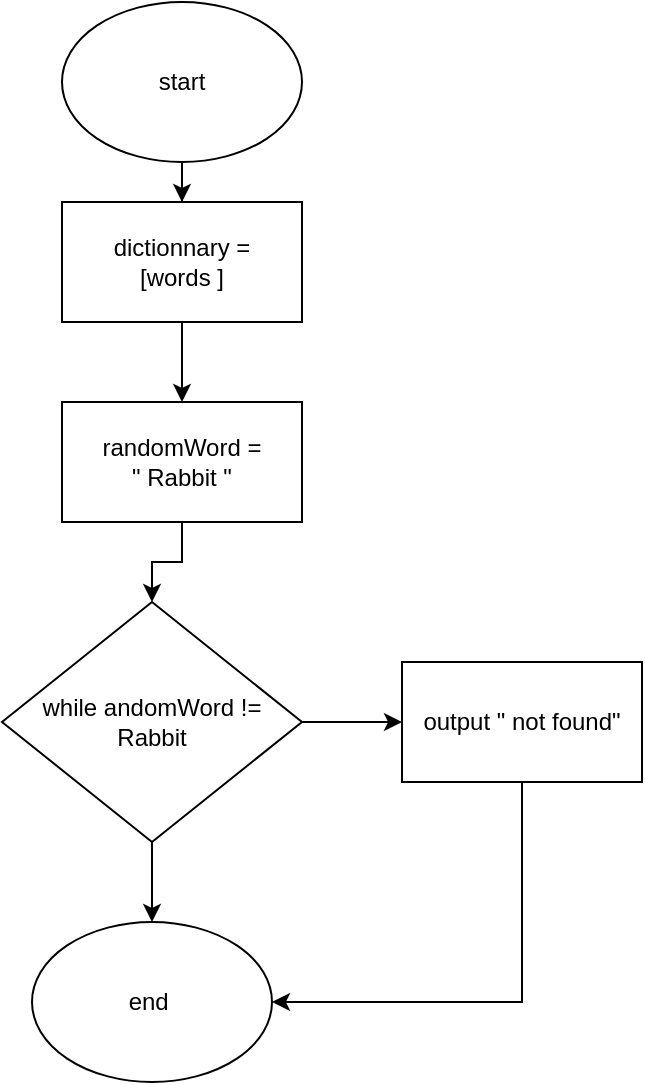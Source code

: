 <mxfile version="27.0.9">
  <diagram name="Page-1" id="K9oWw0ABZeYeirIRk8zI">
    <mxGraphModel dx="1622" dy="509" grid="1" gridSize="10" guides="1" tooltips="1" connect="1" arrows="1" fold="1" page="1" pageScale="1" pageWidth="850" pageHeight="1100" math="0" shadow="0">
      <root>
        <mxCell id="0" />
        <mxCell id="1" parent="0" />
        <mxCell id="QcEKkASpiuedd_H60k3Y-1" value="end&amp;nbsp;" style="ellipse;whiteSpace=wrap;html=1;" parent="1" vertex="1">
          <mxGeometry x="-485" y="490" width="120" height="80" as="geometry" />
        </mxCell>
        <mxCell id="2r6iEMGPeaFFU-bhF9T7-7" value="" style="edgeStyle=orthogonalEdgeStyle;rounded=0;orthogonalLoop=1;jettySize=auto;html=1;" edge="1" parent="1" source="QcEKkASpiuedd_H60k3Y-2" target="QcEKkASpiuedd_H60k3Y-4">
          <mxGeometry relative="1" as="geometry" />
        </mxCell>
        <mxCell id="QcEKkASpiuedd_H60k3Y-2" value="start" style="ellipse;whiteSpace=wrap;html=1;" parent="1" vertex="1">
          <mxGeometry x="-470" y="30" width="120" height="80" as="geometry" />
        </mxCell>
        <mxCell id="2r6iEMGPeaFFU-bhF9T7-5" value="" style="edgeStyle=orthogonalEdgeStyle;rounded=0;orthogonalLoop=1;jettySize=auto;html=1;" edge="1" parent="1" source="QcEKkASpiuedd_H60k3Y-3" target="QcEKkASpiuedd_H60k3Y-6">
          <mxGeometry relative="1" as="geometry" />
        </mxCell>
        <mxCell id="QcEKkASpiuedd_H60k3Y-3" value="randomWord =&lt;div&gt;&quot; Rabbit &quot;&lt;/div&gt;" style="rounded=0;whiteSpace=wrap;html=1;" parent="1" vertex="1">
          <mxGeometry x="-470" y="230" width="120" height="60" as="geometry" />
        </mxCell>
        <mxCell id="2r6iEMGPeaFFU-bhF9T7-6" value="" style="edgeStyle=orthogonalEdgeStyle;rounded=0;orthogonalLoop=1;jettySize=auto;html=1;" edge="1" parent="1" source="QcEKkASpiuedd_H60k3Y-4" target="QcEKkASpiuedd_H60k3Y-3">
          <mxGeometry relative="1" as="geometry" />
        </mxCell>
        <mxCell id="QcEKkASpiuedd_H60k3Y-4" value="dictionnary =&lt;div&gt;[words ]&lt;/div&gt;" style="rounded=0;whiteSpace=wrap;html=1;" parent="1" vertex="1">
          <mxGeometry x="-470" y="130" width="120" height="60" as="geometry" />
        </mxCell>
        <mxCell id="2r6iEMGPeaFFU-bhF9T7-2" value="" style="edgeStyle=orthogonalEdgeStyle;rounded=0;orthogonalLoop=1;jettySize=auto;html=1;" edge="1" parent="1" source="QcEKkASpiuedd_H60k3Y-6" target="2r6iEMGPeaFFU-bhF9T7-1">
          <mxGeometry relative="1" as="geometry" />
        </mxCell>
        <mxCell id="2r6iEMGPeaFFU-bhF9T7-4" value="" style="edgeStyle=orthogonalEdgeStyle;rounded=0;orthogonalLoop=1;jettySize=auto;html=1;" edge="1" parent="1" source="QcEKkASpiuedd_H60k3Y-6" target="QcEKkASpiuedd_H60k3Y-1">
          <mxGeometry relative="1" as="geometry" />
        </mxCell>
        <mxCell id="QcEKkASpiuedd_H60k3Y-6" value="while andomWord !=&lt;div&gt;Rabbit&lt;/div&gt;" style="rhombus;whiteSpace=wrap;html=1;" parent="1" vertex="1">
          <mxGeometry x="-500" y="330" width="150" height="120" as="geometry" />
        </mxCell>
        <mxCell id="2r6iEMGPeaFFU-bhF9T7-3" style="edgeStyle=orthogonalEdgeStyle;rounded=0;orthogonalLoop=1;jettySize=auto;html=1;exitX=0.5;exitY=1;exitDx=0;exitDy=0;entryX=1;entryY=0.5;entryDx=0;entryDy=0;" edge="1" parent="1" source="2r6iEMGPeaFFU-bhF9T7-1" target="QcEKkASpiuedd_H60k3Y-1">
          <mxGeometry relative="1" as="geometry">
            <mxPoint x="-240" y="540" as="targetPoint" />
          </mxGeometry>
        </mxCell>
        <mxCell id="2r6iEMGPeaFFU-bhF9T7-1" value="output &quot; not found&quot;" style="rounded=0;whiteSpace=wrap;html=1;" vertex="1" parent="1">
          <mxGeometry x="-300" y="360" width="120" height="60" as="geometry" />
        </mxCell>
      </root>
    </mxGraphModel>
  </diagram>
</mxfile>

